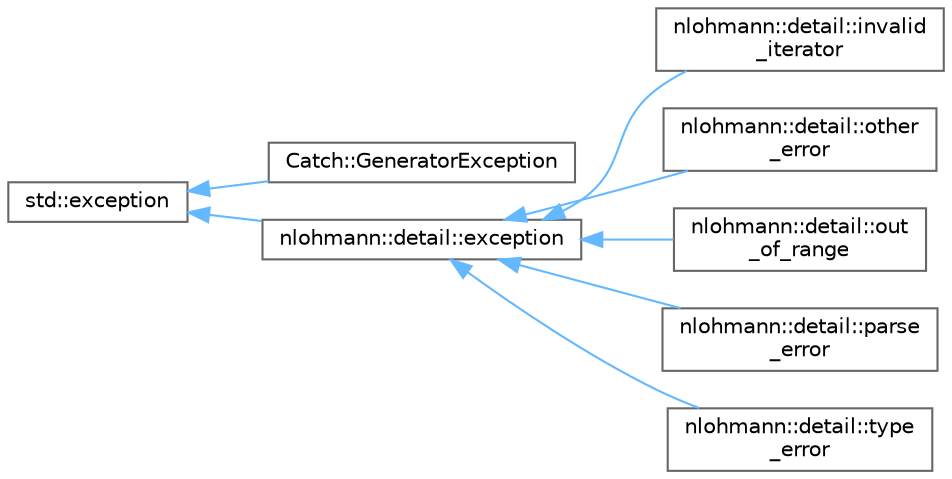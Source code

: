 digraph "Graphical Class Hierarchy"
{
 // LATEX_PDF_SIZE
  bgcolor="transparent";
  edge [fontname=Helvetica,fontsize=10,labelfontname=Helvetica,labelfontsize=10];
  node [fontname=Helvetica,fontsize=10,shape=box,height=0.2,width=0.4];
  rankdir="LR";
  Node0 [id="Node000000",label="std::exception",height=0.2,width=0.4,color="grey40", fillcolor="white", style="filled",URL="$classstd_1_1exception.html",tooltip="Base class for all library exceptions."];
  Node0 -> Node1 [id="edge376_Node000000_Node000001",dir="back",color="steelblue1",style="solid",tooltip=" "];
  Node1 [id="Node000001",label="Catch::GeneratorException",height=0.2,width=0.4,color="grey40", fillcolor="white", style="filled",URL="$class_catch_1_1_generator_exception.html",tooltip=" "];
  Node0 -> Node2 [id="edge377_Node000000_Node000002",dir="back",color="steelblue1",style="solid",tooltip=" "];
  Node2 [id="Node000002",label="nlohmann::detail::exception",height=0.2,width=0.4,color="grey40", fillcolor="white", style="filled",URL="$classnlohmann_1_1detail_1_1exception.html",tooltip="general exception of the basic_json class"];
  Node2 -> Node3 [id="edge378_Node000002_Node000003",dir="back",color="steelblue1",style="solid",tooltip=" "];
  Node3 [id="Node000003",label="nlohmann::detail::invalid\l_iterator",height=0.2,width=0.4,color="grey40", fillcolor="white", style="filled",URL="$classnlohmann_1_1detail_1_1invalid__iterator.html",tooltip="exception indicating errors with iterators"];
  Node2 -> Node4 [id="edge379_Node000002_Node000004",dir="back",color="steelblue1",style="solid",tooltip=" "];
  Node4 [id="Node000004",label="nlohmann::detail::other\l_error",height=0.2,width=0.4,color="grey40", fillcolor="white", style="filled",URL="$classnlohmann_1_1detail_1_1other__error.html",tooltip="exception indicating other library errors"];
  Node2 -> Node5 [id="edge380_Node000002_Node000005",dir="back",color="steelblue1",style="solid",tooltip=" "];
  Node5 [id="Node000005",label="nlohmann::detail::out\l_of_range",height=0.2,width=0.4,color="grey40", fillcolor="white", style="filled",URL="$classnlohmann_1_1detail_1_1out__of__range.html",tooltip="exception indicating access out of the defined range"];
  Node2 -> Node6 [id="edge381_Node000002_Node000006",dir="back",color="steelblue1",style="solid",tooltip=" "];
  Node6 [id="Node000006",label="nlohmann::detail::parse\l_error",height=0.2,width=0.4,color="grey40", fillcolor="white", style="filled",URL="$classnlohmann_1_1detail_1_1parse__error.html",tooltip="exception indicating a parse error"];
  Node2 -> Node7 [id="edge382_Node000002_Node000007",dir="back",color="steelblue1",style="solid",tooltip=" "];
  Node7 [id="Node000007",label="nlohmann::detail::type\l_error",height=0.2,width=0.4,color="grey40", fillcolor="white", style="filled",URL="$classnlohmann_1_1detail_1_1type__error.html",tooltip="exception indicating executing a member function with a wrong type"];
}
